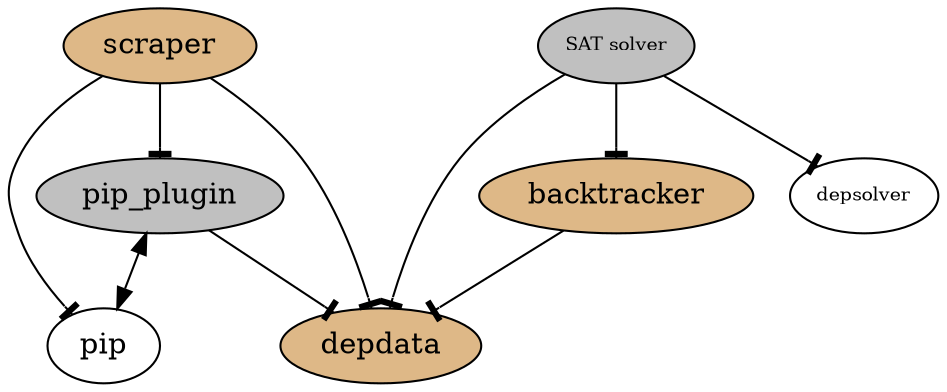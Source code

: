digraph imports {

  scraper [label="scraper",fillcolor="burlywood",style="filled"]
  depdata [label="depdata",fillcolor="burlywood",style="filled"]
  pip [label="pip"]
  resolvability [label="backtracker",fillcolor="burlywood",style="filled"]
  depsolver_integrate [label="SAT solver",fillcolor="gray",style="filled",fontsize=9]
  //pip_vendor_packaging [label="pip._vendor.packaging",shape=ellipse,fontsize=7]
  depsolver [label="depsolver",shape=ellipse,fontsize=9]
  pip_plugin [label="pip_plugin",fillcolor="gray",style="filled"]


  //scraper -> pip_vendor_packaging [arrowhead=tee,style=dotted]
  scraper -> pip [arrowhead=tee,]
  scraper -> pip_plugin [arrowhead=tee]
  scraper -> depdata [arrowhead=tee]
  depsolver_integrate -> depdata [arrowhead=tee]
  depsolver_integrate -> resolvability [arrowhead=tee]
  //depsolver_integrate -> pip_vendor_packaging [arrowhead=tee,style=dotted]
  depsolver_integrate -> depsolver [arrowhead=tee]
  //deptools -> pip_vendor_packaging [arrowhead=tee,style=dotted]
  //resolvability -> pip_vendor_packaging [arrowhead=tee,style=dotted]
  resolvability -> depdata [arrowhead=tee]
  pip_plugin -> depdata [arrowhead=tee]
  pip_plugin -> pip [dir=both]
  //pip_plugin -> pip_vendor_packaging [arrowhead=tee,style=dotted]
  //pip -> pip_vendor_packaging [arrowhead=tee]



/*  subgraph legend {
    label = "Legend";
    key [label=<<table border="0" cellpadding="2" cellspacing="0" cellborder="0">
      <tr><td align="right" port="i1">External dependencies</td></tr>
      <tr><td align="right" port="i2">Main components</td></tr>
      <tr><td align="right" port="i3">Supporting components</td></tr>
      </table>>]
    key:i1 [shape=box]
    key:i2 [style="filled",color=gray]
    key:i3 [style="filled",color="burlywood"]
  }
*/

}